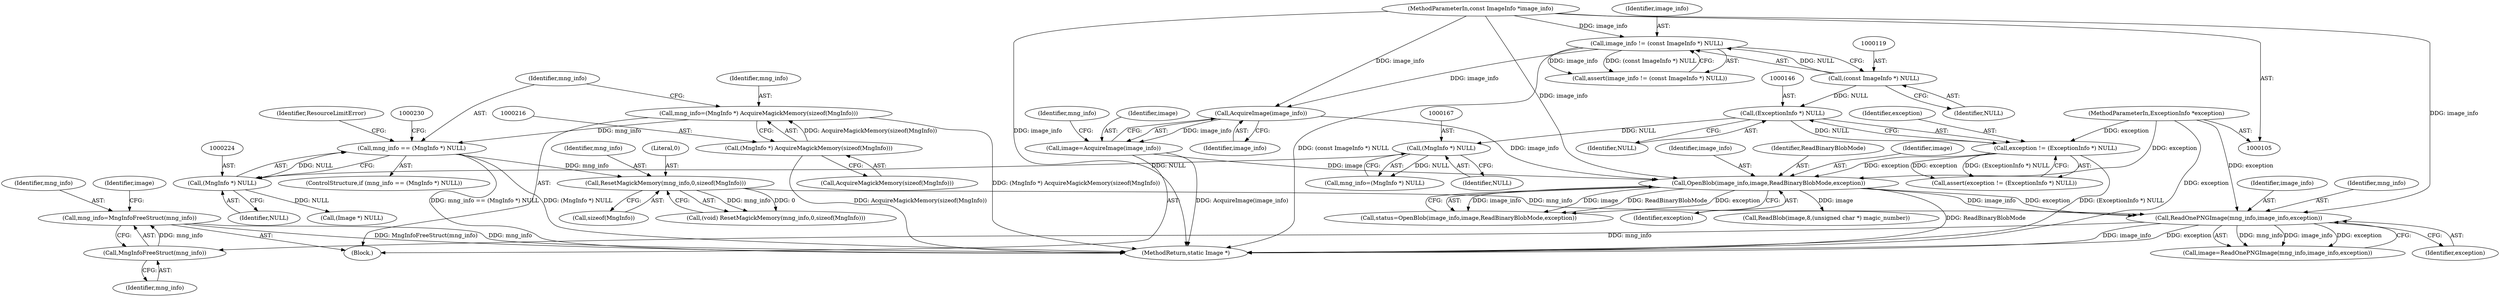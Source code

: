 digraph "0_ImageMagick_aa84944b405acebbeefe871d0f64969b9e9f31ac_0@pointer" {
"1000247" [label="(Call,mng_info=MngInfoFreeStruct(mng_info))"];
"1000249" [label="(Call,MngInfoFreeStruct(mng_info))"];
"1000243" [label="(Call,ReadOnePNGImage(mng_info,image_info,exception))"];
"1000231" [label="(Call,ResetMagickMemory(mng_info,0,sizeof(MngInfo)))"];
"1000221" [label="(Call,mng_info == (MngInfo *) NULL)"];
"1000213" [label="(Call,mng_info=(MngInfo *) AcquireMagickMemory(sizeof(MngInfo)))"];
"1000215" [label="(Call,(MngInfo *) AcquireMagickMemory(sizeof(MngInfo)))"];
"1000223" [label="(Call,(MngInfo *) NULL)"];
"1000166" [label="(Call,(MngInfo *) NULL)"];
"1000145" [label="(Call,(ExceptionInfo *) NULL)"];
"1000118" [label="(Call,(const ImageInfo *) NULL)"];
"1000171" [label="(Call,OpenBlob(image_info,image,ReadBinaryBlobMode,exception))"];
"1000162" [label="(Call,AcquireImage(image_info))"];
"1000116" [label="(Call,image_info != (const ImageInfo *) NULL)"];
"1000106" [label="(MethodParameterIn,const ImageInfo *image_info)"];
"1000160" [label="(Call,image=AcquireImage(image_info))"];
"1000143" [label="(Call,exception != (ExceptionInfo *) NULL)"];
"1000107" [label="(MethodParameterIn,ExceptionInfo *exception)"];
"1000166" [label="(Call,(MngInfo *) NULL)"];
"1000175" [label="(Identifier,exception)"];
"1000250" [label="(Identifier,mng_info)"];
"1000243" [label="(Call,ReadOnePNGImage(mng_info,image_info,exception))"];
"1000220" [label="(ControlStructure,if (mng_info == (MngInfo *) NULL))"];
"1000247" [label="(Call,mng_info=MngInfoFreeStruct(mng_info))"];
"1000221" [label="(Call,mng_info == (MngInfo *) NULL)"];
"1000246" [label="(Identifier,exception)"];
"1000232" [label="(Identifier,mng_info)"];
"1000223" [label="(Call,(MngInfo *) NULL)"];
"1000143" [label="(Call,exception != (ExceptionInfo *) NULL)"];
"1000215" [label="(Call,(MngInfo *) AcquireMagickMemory(sizeof(MngInfo)))"];
"1000249" [label="(Call,MngInfoFreeStruct(mng_info))"];
"1000222" [label="(Identifier,mng_info)"];
"1000225" [label="(Identifier,NULL)"];
"1000248" [label="(Identifier,mng_info)"];
"1000213" [label="(Call,mng_info=(MngInfo *) AcquireMagickMemory(sizeof(MngInfo)))"];
"1000171" [label="(Call,OpenBlob(image_info,image,ReadBinaryBlobMode,exception))"];
"1000117" [label="(Identifier,image_info)"];
"1000165" [label="(Identifier,mng_info)"];
"1000535" [label="(MethodReturn,static Image *)"];
"1000120" [label="(Identifier,NULL)"];
"1000161" [label="(Identifier,image)"];
"1000142" [label="(Call,assert(exception != (ExceptionInfo *) NULL))"];
"1000164" [label="(Call,mng_info=(MngInfo *) NULL)"];
"1000118" [label="(Call,(const ImageInfo *) NULL)"];
"1000108" [label="(Block,)"];
"1000214" [label="(Identifier,mng_info)"];
"1000147" [label="(Identifier,NULL)"];
"1000169" [label="(Call,status=OpenBlob(image_info,image,ReadBinaryBlobMode,exception))"];
"1000160" [label="(Call,image=AcquireImage(image_info))"];
"1000245" [label="(Identifier,image_info)"];
"1000217" [label="(Call,AcquireMagickMemory(sizeof(MngInfo)))"];
"1000229" [label="(Call,(void) ResetMagickMemory(mng_info,0,sizeof(MngInfo)))"];
"1000107" [label="(MethodParameterIn,ExceptionInfo *exception)"];
"1000162" [label="(Call,AcquireImage(image_info))"];
"1000168" [label="(Identifier,NULL)"];
"1000163" [label="(Identifier,image_info)"];
"1000106" [label="(MethodParameterIn,const ImageInfo *image_info)"];
"1000233" [label="(Literal,0)"];
"1000241" [label="(Call,image=ReadOnePNGImage(mng_info,image_info,exception))"];
"1000244" [label="(Identifier,mng_info)"];
"1000253" [label="(Identifier,image)"];
"1000116" [label="(Call,image_info != (const ImageInfo *) NULL)"];
"1000115" [label="(Call,assert(image_info != (const ImageInfo *) NULL))"];
"1000174" [label="(Identifier,ReadBinaryBlobMode)"];
"1000231" [label="(Call,ResetMagickMemory(mng_info,0,sizeof(MngInfo)))"];
"1000145" [label="(Call,(ExceptionInfo *) NULL)"];
"1000173" [label="(Identifier,image)"];
"1000234" [label="(Call,sizeof(MngInfo))"];
"1000172" [label="(Identifier,image_info)"];
"1000185" [label="(Call,ReadBlob(image,8,(unsigned char *) magic_number))"];
"1000227" [label="(Identifier,ResourceLimitError)"];
"1000144" [label="(Identifier,exception)"];
"1000254" [label="(Call,(Image *) NULL)"];
"1000247" -> "1000108"  [label="AST: "];
"1000247" -> "1000249"  [label="CFG: "];
"1000248" -> "1000247"  [label="AST: "];
"1000249" -> "1000247"  [label="AST: "];
"1000253" -> "1000247"  [label="CFG: "];
"1000247" -> "1000535"  [label="DDG: mng_info"];
"1000247" -> "1000535"  [label="DDG: MngInfoFreeStruct(mng_info)"];
"1000249" -> "1000247"  [label="DDG: mng_info"];
"1000249" -> "1000250"  [label="CFG: "];
"1000250" -> "1000249"  [label="AST: "];
"1000243" -> "1000249"  [label="DDG: mng_info"];
"1000243" -> "1000241"  [label="AST: "];
"1000243" -> "1000246"  [label="CFG: "];
"1000244" -> "1000243"  [label="AST: "];
"1000245" -> "1000243"  [label="AST: "];
"1000246" -> "1000243"  [label="AST: "];
"1000241" -> "1000243"  [label="CFG: "];
"1000243" -> "1000535"  [label="DDG: image_info"];
"1000243" -> "1000535"  [label="DDG: exception"];
"1000243" -> "1000241"  [label="DDG: mng_info"];
"1000243" -> "1000241"  [label="DDG: image_info"];
"1000243" -> "1000241"  [label="DDG: exception"];
"1000231" -> "1000243"  [label="DDG: mng_info"];
"1000171" -> "1000243"  [label="DDG: image_info"];
"1000171" -> "1000243"  [label="DDG: exception"];
"1000106" -> "1000243"  [label="DDG: image_info"];
"1000107" -> "1000243"  [label="DDG: exception"];
"1000231" -> "1000229"  [label="AST: "];
"1000231" -> "1000234"  [label="CFG: "];
"1000232" -> "1000231"  [label="AST: "];
"1000233" -> "1000231"  [label="AST: "];
"1000234" -> "1000231"  [label="AST: "];
"1000229" -> "1000231"  [label="CFG: "];
"1000231" -> "1000229"  [label="DDG: mng_info"];
"1000231" -> "1000229"  [label="DDG: 0"];
"1000221" -> "1000231"  [label="DDG: mng_info"];
"1000221" -> "1000220"  [label="AST: "];
"1000221" -> "1000223"  [label="CFG: "];
"1000222" -> "1000221"  [label="AST: "];
"1000223" -> "1000221"  [label="AST: "];
"1000227" -> "1000221"  [label="CFG: "];
"1000230" -> "1000221"  [label="CFG: "];
"1000221" -> "1000535"  [label="DDG: mng_info == (MngInfo *) NULL"];
"1000221" -> "1000535"  [label="DDG: (MngInfo *) NULL"];
"1000213" -> "1000221"  [label="DDG: mng_info"];
"1000223" -> "1000221"  [label="DDG: NULL"];
"1000213" -> "1000108"  [label="AST: "];
"1000213" -> "1000215"  [label="CFG: "];
"1000214" -> "1000213"  [label="AST: "];
"1000215" -> "1000213"  [label="AST: "];
"1000222" -> "1000213"  [label="CFG: "];
"1000213" -> "1000535"  [label="DDG: (MngInfo *) AcquireMagickMemory(sizeof(MngInfo))"];
"1000215" -> "1000213"  [label="DDG: AcquireMagickMemory(sizeof(MngInfo))"];
"1000215" -> "1000217"  [label="CFG: "];
"1000216" -> "1000215"  [label="AST: "];
"1000217" -> "1000215"  [label="AST: "];
"1000215" -> "1000535"  [label="DDG: AcquireMagickMemory(sizeof(MngInfo))"];
"1000223" -> "1000225"  [label="CFG: "];
"1000224" -> "1000223"  [label="AST: "];
"1000225" -> "1000223"  [label="AST: "];
"1000166" -> "1000223"  [label="DDG: NULL"];
"1000223" -> "1000254"  [label="DDG: NULL"];
"1000166" -> "1000164"  [label="AST: "];
"1000166" -> "1000168"  [label="CFG: "];
"1000167" -> "1000166"  [label="AST: "];
"1000168" -> "1000166"  [label="AST: "];
"1000164" -> "1000166"  [label="CFG: "];
"1000166" -> "1000164"  [label="DDG: NULL"];
"1000145" -> "1000166"  [label="DDG: NULL"];
"1000145" -> "1000143"  [label="AST: "];
"1000145" -> "1000147"  [label="CFG: "];
"1000146" -> "1000145"  [label="AST: "];
"1000147" -> "1000145"  [label="AST: "];
"1000143" -> "1000145"  [label="CFG: "];
"1000145" -> "1000143"  [label="DDG: NULL"];
"1000118" -> "1000145"  [label="DDG: NULL"];
"1000118" -> "1000116"  [label="AST: "];
"1000118" -> "1000120"  [label="CFG: "];
"1000119" -> "1000118"  [label="AST: "];
"1000120" -> "1000118"  [label="AST: "];
"1000116" -> "1000118"  [label="CFG: "];
"1000118" -> "1000116"  [label="DDG: NULL"];
"1000171" -> "1000169"  [label="AST: "];
"1000171" -> "1000175"  [label="CFG: "];
"1000172" -> "1000171"  [label="AST: "];
"1000173" -> "1000171"  [label="AST: "];
"1000174" -> "1000171"  [label="AST: "];
"1000175" -> "1000171"  [label="AST: "];
"1000169" -> "1000171"  [label="CFG: "];
"1000171" -> "1000535"  [label="DDG: ReadBinaryBlobMode"];
"1000171" -> "1000169"  [label="DDG: image_info"];
"1000171" -> "1000169"  [label="DDG: image"];
"1000171" -> "1000169"  [label="DDG: ReadBinaryBlobMode"];
"1000171" -> "1000169"  [label="DDG: exception"];
"1000162" -> "1000171"  [label="DDG: image_info"];
"1000106" -> "1000171"  [label="DDG: image_info"];
"1000160" -> "1000171"  [label="DDG: image"];
"1000143" -> "1000171"  [label="DDG: exception"];
"1000107" -> "1000171"  [label="DDG: exception"];
"1000171" -> "1000185"  [label="DDG: image"];
"1000162" -> "1000160"  [label="AST: "];
"1000162" -> "1000163"  [label="CFG: "];
"1000163" -> "1000162"  [label="AST: "];
"1000160" -> "1000162"  [label="CFG: "];
"1000162" -> "1000160"  [label="DDG: image_info"];
"1000116" -> "1000162"  [label="DDG: image_info"];
"1000106" -> "1000162"  [label="DDG: image_info"];
"1000116" -> "1000115"  [label="AST: "];
"1000117" -> "1000116"  [label="AST: "];
"1000115" -> "1000116"  [label="CFG: "];
"1000116" -> "1000535"  [label="DDG: (const ImageInfo *) NULL"];
"1000116" -> "1000115"  [label="DDG: image_info"];
"1000116" -> "1000115"  [label="DDG: (const ImageInfo *) NULL"];
"1000106" -> "1000116"  [label="DDG: image_info"];
"1000106" -> "1000105"  [label="AST: "];
"1000106" -> "1000535"  [label="DDG: image_info"];
"1000160" -> "1000108"  [label="AST: "];
"1000161" -> "1000160"  [label="AST: "];
"1000165" -> "1000160"  [label="CFG: "];
"1000160" -> "1000535"  [label="DDG: AcquireImage(image_info)"];
"1000143" -> "1000142"  [label="AST: "];
"1000144" -> "1000143"  [label="AST: "];
"1000142" -> "1000143"  [label="CFG: "];
"1000143" -> "1000535"  [label="DDG: (ExceptionInfo *) NULL"];
"1000143" -> "1000142"  [label="DDG: exception"];
"1000143" -> "1000142"  [label="DDG: (ExceptionInfo *) NULL"];
"1000107" -> "1000143"  [label="DDG: exception"];
"1000107" -> "1000105"  [label="AST: "];
"1000107" -> "1000535"  [label="DDG: exception"];
}
